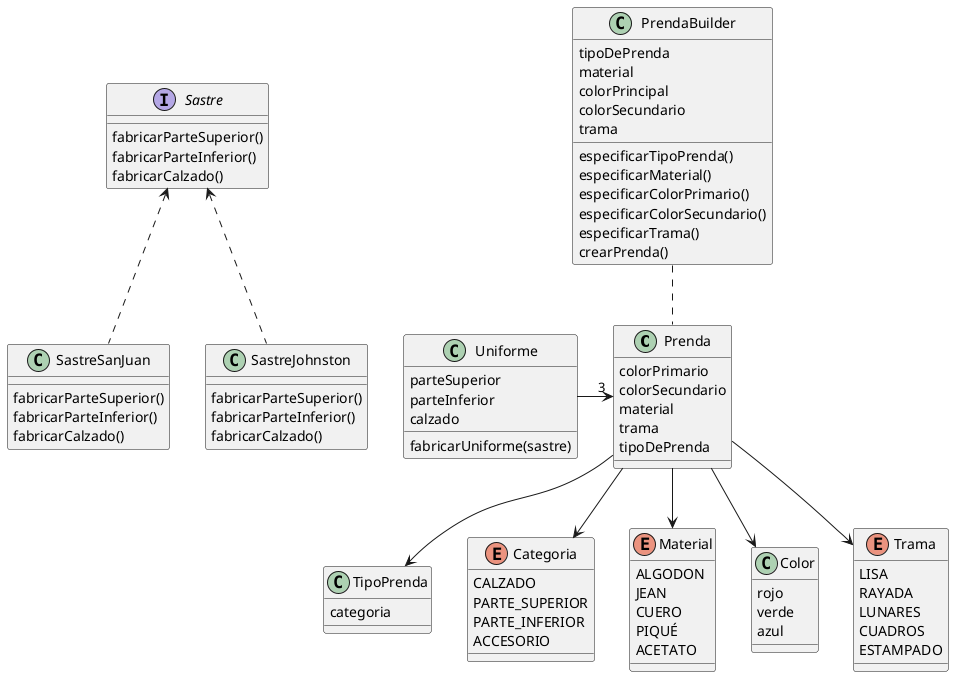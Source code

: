 @startuml QMP Tercera Iteración

class Prenda{
  colorPrimario
  colorSecundario
  material
  trama
  tipoDePrenda
}

Prenda -d-> TipoPrenda
class TipoPrenda{
  categoria
}
Prenda -d-> Categoria
enum Categoria{
  CALZADO
  PARTE_SUPERIOR
  PARTE_INFERIOR
  ACCESORIO
}

Prenda -d-> Material
enum Material{
  ALGODON
  JEAN
  CUERO
  PIQUÉ
  ACETATO
}

Prenda -d-> Color
class Color{
  rojo
  verde
  azul
}



Prenda -d-> Trama
enum Trama{
  LISA
  RAYADA
  LUNARES
  CUADROS
  ESTAMPADO
}


' Negocio -> "*" Prenda
' Negocio -> Prenda
' class Negocio{

'   últimoBorrador
'   prendas[]
'   uniformes[]

'   validarYAgregarPrenda(unaPrenda)
'   guardarBorrador(unaPrenda)

'   recibirSugerencia(unUniforme)

' }


' Uniforme -l-> Prenda
' Uniforme -l-> Prenda
' Uniforme -l-> Prenda
' class Uniforme{
'   parteSuperior
'   parteInferior
'   calzado
' }

PrendaBuilder .. Prenda
class PrendaBuilder{

  tipoDePrenda
  material
  colorPrincipal
  colorSecundario
  trama

  especificarTipoPrenda()
  especificarMaterial()
  especificarColorPrimario()
  especificarColorSecundario()
  especificarTrama()
  crearPrenda()
}

Uniforme ->"3" Prenda
class Uniforme{
  parteSuperior
  parteInferior
  calzado

  fabricarUniforme(sastre)
}

interface Sastre{
  fabricarParteSuperior()
  fabricarParteInferior()
  fabricarCalzado()
}

class SastreSanJuan{
  fabricarParteSuperior()
  fabricarParteInferior()
  fabricarCalzado()
}
class SastreJohnston{
  fabricarParteSuperior()
  fabricarParteInferior()
  fabricarCalzado()
}

SastreSanJuan .u.> Sastre
SastreJohnston .u.> Sastre

@enduml
